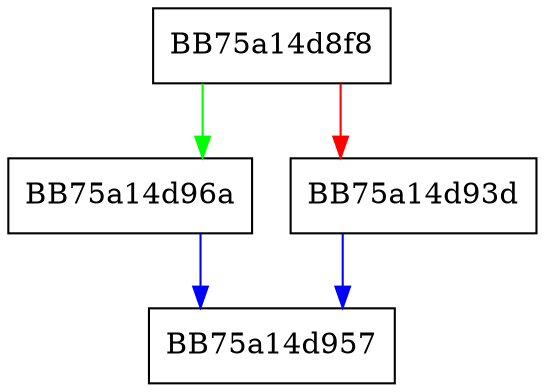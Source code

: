 digraph UtilGetFileIdByHandle {
  node [shape="box"];
  graph [splines=ortho];
  BB75a14d8f8 -> BB75a14d96a [color="green"];
  BB75a14d8f8 -> BB75a14d93d [color="red"];
  BB75a14d93d -> BB75a14d957 [color="blue"];
  BB75a14d96a -> BB75a14d957 [color="blue"];
}